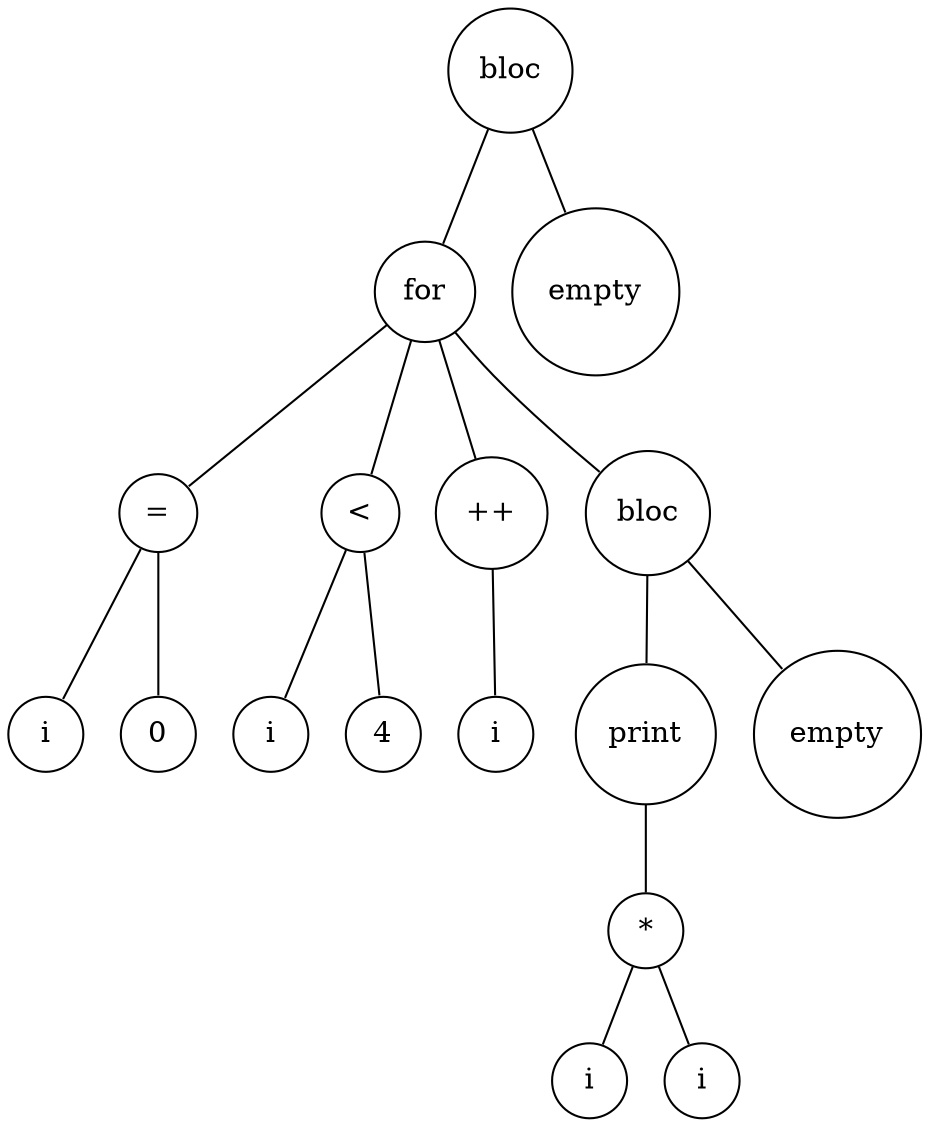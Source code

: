 digraph {
	node [shape=circle]
	"3bfa65c3-a843-4b27-b904-1c858fb1b3ef" [label=bloc]
	"cedb7d2f-529e-46e5-845a-2ddaff2d9243" [label=for]
	"f29bf009-2b50-47b7-b24b-57384d141bbc" [label="="]
	"c35f2b9c-a43b-4772-93db-611191200a88" [label=i]
	"f29bf009-2b50-47b7-b24b-57384d141bbc" -> "c35f2b9c-a43b-4772-93db-611191200a88" [arrowsize=0]
	"4e0f9b77-27cf-4a46-86dc-cb3226a417d6" [label=0]
	"f29bf009-2b50-47b7-b24b-57384d141bbc" -> "4e0f9b77-27cf-4a46-86dc-cb3226a417d6" [arrowsize=0]
	"cedb7d2f-529e-46e5-845a-2ddaff2d9243" -> "f29bf009-2b50-47b7-b24b-57384d141bbc" [arrowsize=0]
	"463aa990-e7c1-4fb4-a89d-f64e230d4418" [label="<"]
	"c11ff59a-bf28-4501-9a59-c4a6c7e3d3a5" [label=i]
	"463aa990-e7c1-4fb4-a89d-f64e230d4418" -> "c11ff59a-bf28-4501-9a59-c4a6c7e3d3a5" [arrowsize=0]
	"c1df0306-7258-42fb-bdee-a5660377e093" [label=4]
	"463aa990-e7c1-4fb4-a89d-f64e230d4418" -> "c1df0306-7258-42fb-bdee-a5660377e093" [arrowsize=0]
	"cedb7d2f-529e-46e5-845a-2ddaff2d9243" -> "463aa990-e7c1-4fb4-a89d-f64e230d4418" [arrowsize=0]
	"4a4f156a-1b4f-42b0-9622-e66b86ccc504" [label="++"]
	"e7a305c1-bb79-4f05-ac8c-6e7ec9ff8c14" [label=i]
	"4a4f156a-1b4f-42b0-9622-e66b86ccc504" -> "e7a305c1-bb79-4f05-ac8c-6e7ec9ff8c14" [arrowsize=0]
	"cedb7d2f-529e-46e5-845a-2ddaff2d9243" -> "4a4f156a-1b4f-42b0-9622-e66b86ccc504" [arrowsize=0]
	"8b2fb2a1-6592-4667-b71a-7393936a6987" [label=bloc]
	"1095fb46-2fcd-49bc-ac72-b06b2ed7b2da" [label=print]
	"dd19d9ef-d57d-4a5f-b216-05b9c76644c7" [label="*"]
	"16f4fd20-01de-4799-a175-cee331a8e2e0" [label=i]
	"dd19d9ef-d57d-4a5f-b216-05b9c76644c7" -> "16f4fd20-01de-4799-a175-cee331a8e2e0" [arrowsize=0]
	"839b7685-1104-4216-9a25-a102abe10db7" [label=i]
	"dd19d9ef-d57d-4a5f-b216-05b9c76644c7" -> "839b7685-1104-4216-9a25-a102abe10db7" [arrowsize=0]
	"1095fb46-2fcd-49bc-ac72-b06b2ed7b2da" -> "dd19d9ef-d57d-4a5f-b216-05b9c76644c7" [arrowsize=0]
	"8b2fb2a1-6592-4667-b71a-7393936a6987" -> "1095fb46-2fcd-49bc-ac72-b06b2ed7b2da" [arrowsize=0]
	"86b4024c-5785-4010-b9d0-d203c2f4331e" [label=empty]
	"8b2fb2a1-6592-4667-b71a-7393936a6987" -> "86b4024c-5785-4010-b9d0-d203c2f4331e" [arrowsize=0]
	"cedb7d2f-529e-46e5-845a-2ddaff2d9243" -> "8b2fb2a1-6592-4667-b71a-7393936a6987" [arrowsize=0]
	"3bfa65c3-a843-4b27-b904-1c858fb1b3ef" -> "cedb7d2f-529e-46e5-845a-2ddaff2d9243" [arrowsize=0]
	"41c39c9a-0906-45f5-9a00-61a4c994fef8" [label=empty]
	"3bfa65c3-a843-4b27-b904-1c858fb1b3ef" -> "41c39c9a-0906-45f5-9a00-61a4c994fef8" [arrowsize=0]
}
